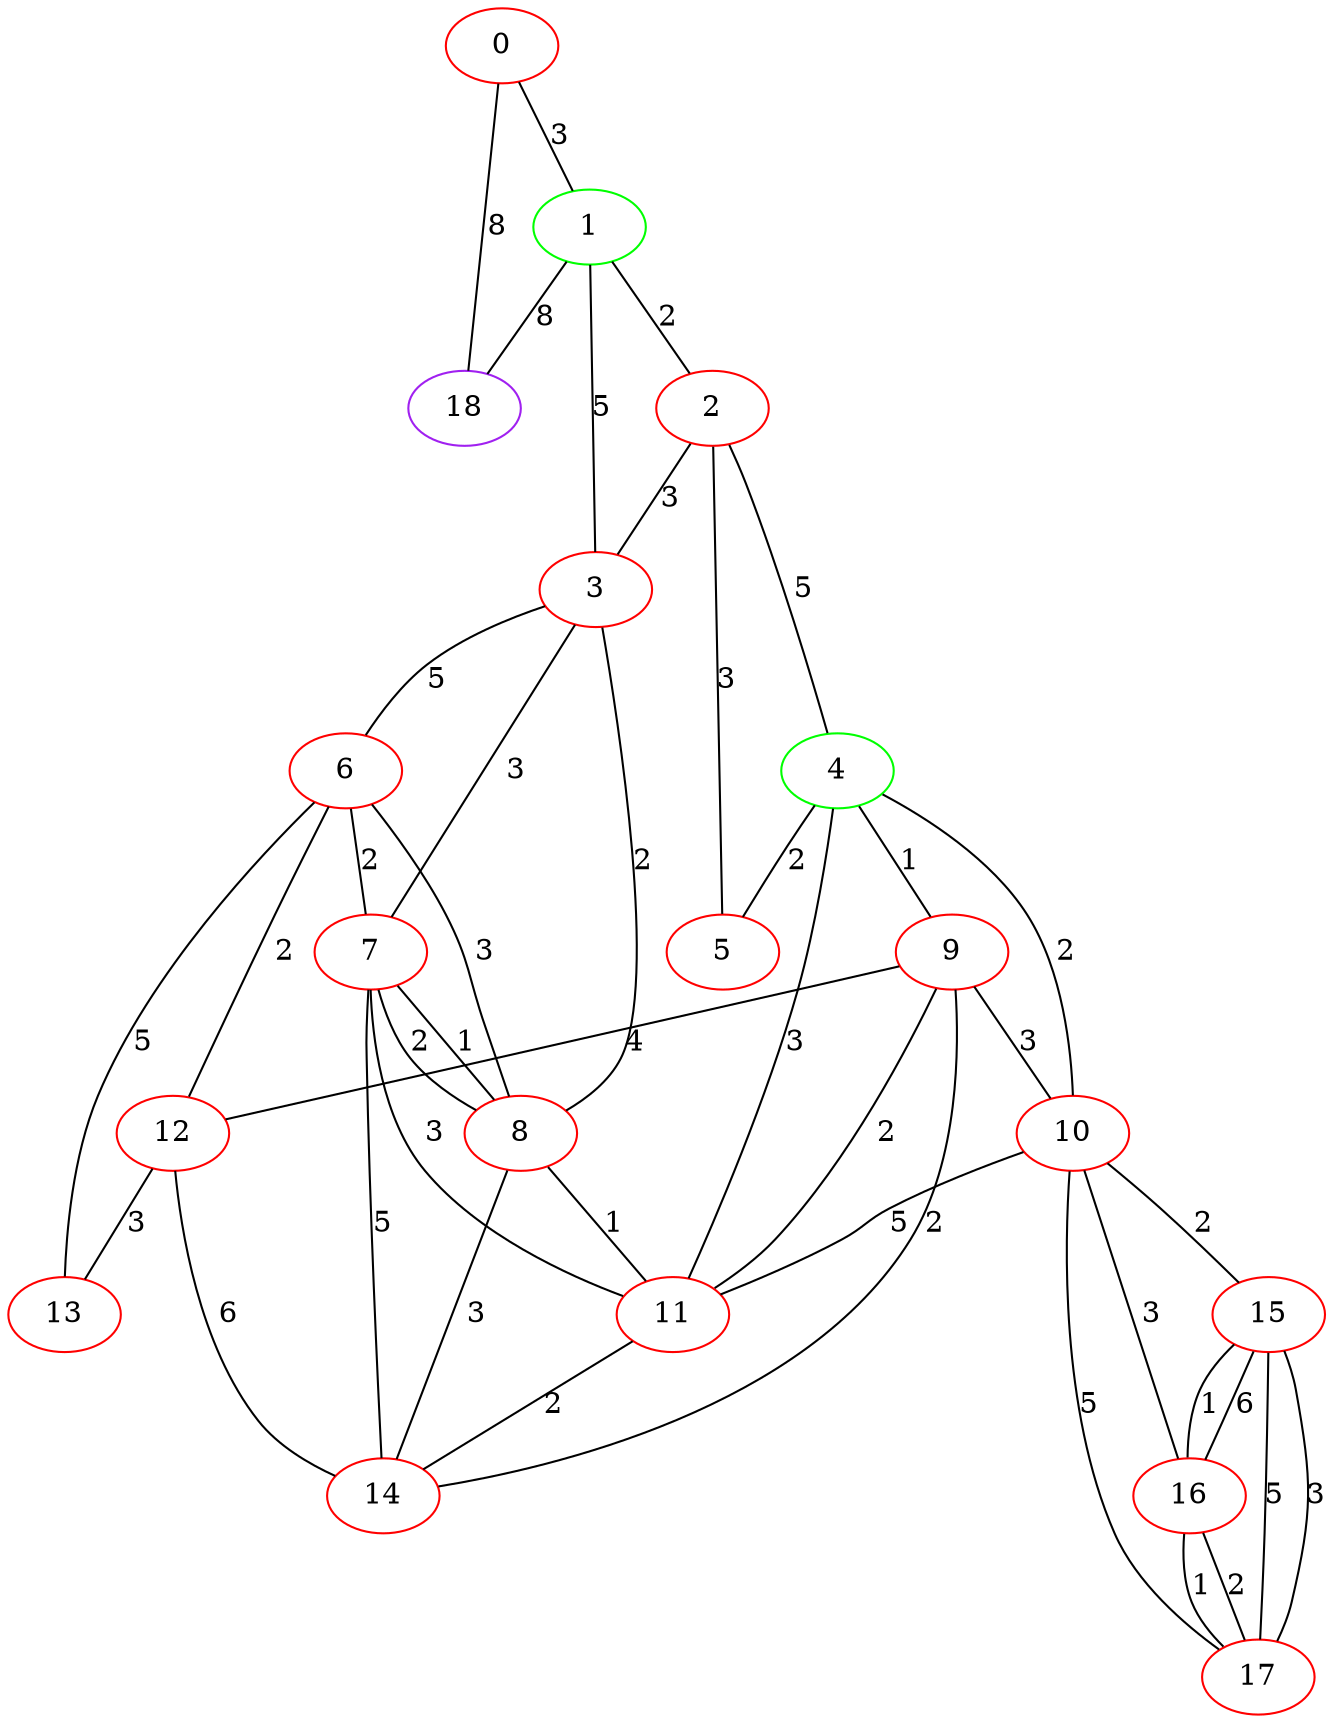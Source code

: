 graph "" {
0 [color=red, weight=1];
1 [color=green, weight=2];
2 [color=red, weight=1];
3 [color=red, weight=1];
4 [color=green, weight=2];
5 [color=red, weight=1];
6 [color=red, weight=1];
7 [color=red, weight=1];
8 [color=red, weight=1];
9 [color=red, weight=1];
10 [color=red, weight=1];
11 [color=red, weight=1];
12 [color=red, weight=1];
13 [color=red, weight=1];
14 [color=red, weight=1];
15 [color=red, weight=1];
16 [color=red, weight=1];
17 [color=red, weight=1];
18 [color=purple, weight=4];
0 -- 1  [key=0, label=3];
0 -- 18  [key=0, label=8];
1 -- 2  [key=0, label=2];
1 -- 3  [key=0, label=5];
1 -- 18  [key=0, label=8];
2 -- 3  [key=0, label=3];
2 -- 4  [key=0, label=5];
2 -- 5  [key=0, label=3];
3 -- 8  [key=0, label=2];
3 -- 6  [key=0, label=5];
3 -- 7  [key=0, label=3];
4 -- 11  [key=0, label=3];
4 -- 9  [key=0, label=1];
4 -- 10  [key=0, label=2];
4 -- 5  [key=0, label=2];
6 -- 8  [key=0, label=3];
6 -- 12  [key=0, label=2];
6 -- 13  [key=0, label=5];
6 -- 7  [key=0, label=2];
7 -- 8  [key=0, label=2];
7 -- 8  [key=1, label=1];
7 -- 11  [key=0, label=3];
7 -- 14  [key=0, label=5];
8 -- 11  [key=0, label=1];
8 -- 14  [key=0, label=3];
9 -- 10  [key=0, label=3];
9 -- 11  [key=0, label=2];
9 -- 12  [key=0, label=4];
9 -- 14  [key=0, label=2];
10 -- 11  [key=0, label=5];
10 -- 15  [key=0, label=2];
10 -- 16  [key=0, label=3];
10 -- 17  [key=0, label=5];
11 -- 14  [key=0, label=2];
12 -- 14  [key=0, label=6];
12 -- 13  [key=0, label=3];
15 -- 16  [key=0, label=6];
15 -- 16  [key=1, label=1];
15 -- 17  [key=0, label=5];
15 -- 17  [key=1, label=3];
16 -- 17  [key=0, label=1];
16 -- 17  [key=1, label=2];
}
